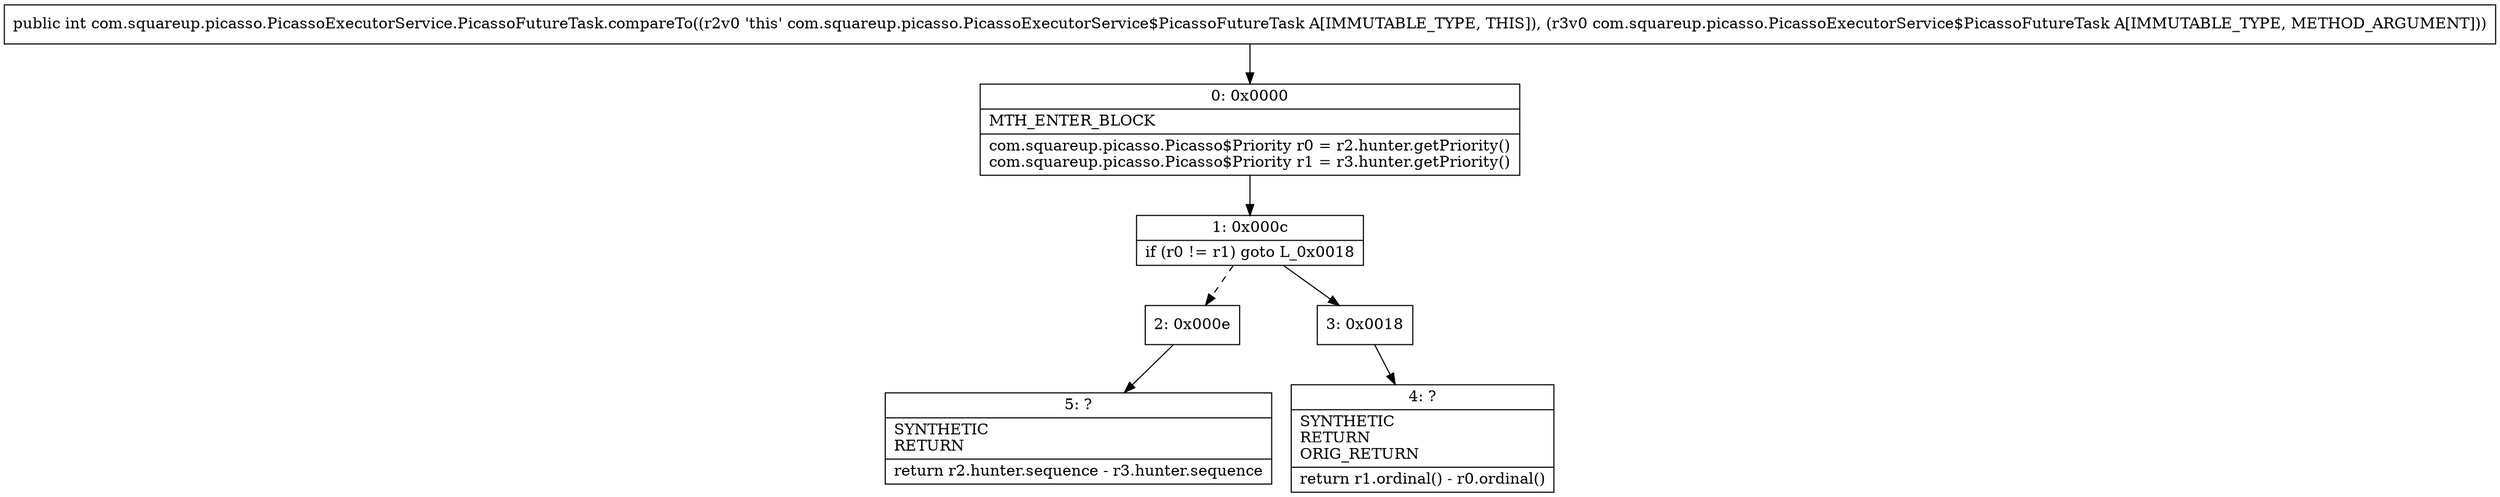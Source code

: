 digraph "CFG forcom.squareup.picasso.PicassoExecutorService.PicassoFutureTask.compareTo(Lcom\/squareup\/picasso\/PicassoExecutorService$PicassoFutureTask;)I" {
Node_0 [shape=record,label="{0\:\ 0x0000|MTH_ENTER_BLOCK\l|com.squareup.picasso.Picasso$Priority r0 = r2.hunter.getPriority()\lcom.squareup.picasso.Picasso$Priority r1 = r3.hunter.getPriority()\l}"];
Node_1 [shape=record,label="{1\:\ 0x000c|if (r0 != r1) goto L_0x0018\l}"];
Node_2 [shape=record,label="{2\:\ 0x000e}"];
Node_3 [shape=record,label="{3\:\ 0x0018}"];
Node_4 [shape=record,label="{4\:\ ?|SYNTHETIC\lRETURN\lORIG_RETURN\l|return r1.ordinal() \- r0.ordinal()\l}"];
Node_5 [shape=record,label="{5\:\ ?|SYNTHETIC\lRETURN\l|return r2.hunter.sequence \- r3.hunter.sequence\l}"];
MethodNode[shape=record,label="{public int com.squareup.picasso.PicassoExecutorService.PicassoFutureTask.compareTo((r2v0 'this' com.squareup.picasso.PicassoExecutorService$PicassoFutureTask A[IMMUTABLE_TYPE, THIS]), (r3v0 com.squareup.picasso.PicassoExecutorService$PicassoFutureTask A[IMMUTABLE_TYPE, METHOD_ARGUMENT])) }"];
MethodNode -> Node_0;
Node_0 -> Node_1;
Node_1 -> Node_2[style=dashed];
Node_1 -> Node_3;
Node_2 -> Node_5;
Node_3 -> Node_4;
}

